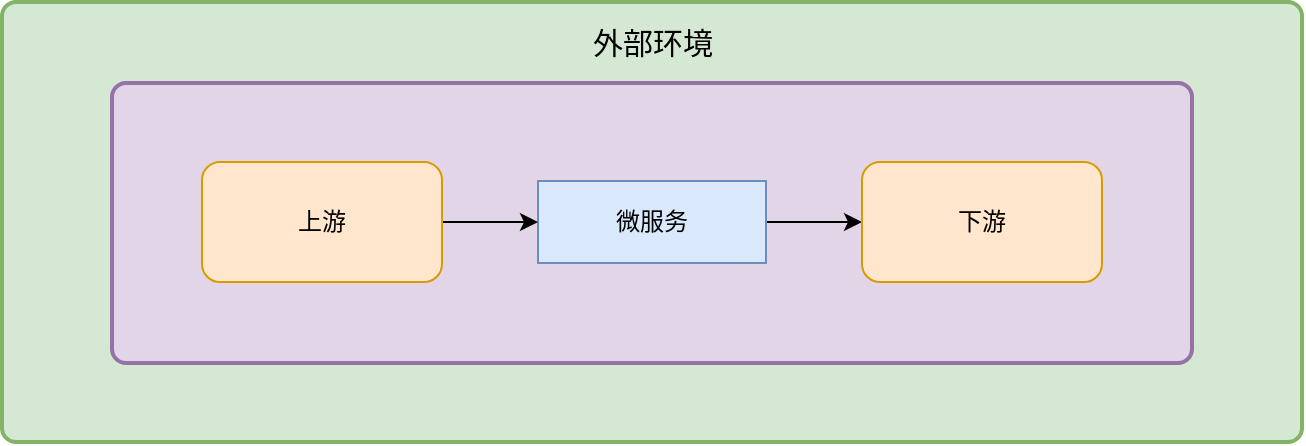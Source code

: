 <mxfile version="13.3.9" type="device"><diagram id="fvXSiHUvz3uEEeYSOOHS" name="Page-1"><mxGraphModel dx="922" dy="836" grid="0" gridSize="1" guides="1" tooltips="1" connect="1" arrows="1" fold="1" page="1" pageScale="1" pageWidth="1169" pageHeight="1654" math="0" shadow="0"><root><mxCell id="0"/><mxCell id="1" parent="0"/><mxCell id="ZFWwrmevYhLGy9YbHhD0-6" value="" style="rounded=1;whiteSpace=wrap;html=1;absoluteArcSize=1;arcSize=14;strokeWidth=2;fillColor=#d5e8d4;strokeColor=#82b366;" vertex="1" parent="1"><mxGeometry x="260" y="250" width="650" height="220" as="geometry"/></mxCell><mxCell id="ZFWwrmevYhLGy9YbHhD0-4" value="" style="rounded=1;whiteSpace=wrap;html=1;absoluteArcSize=1;arcSize=14;strokeWidth=2;fillColor=#e1d5e7;strokeColor=#9673a6;" vertex="1" parent="1"><mxGeometry x="315" y="290.5" width="540" height="140" as="geometry"/></mxCell><mxCell id="ZFWwrmevYhLGy9YbHhD0-18" style="edgeStyle=orthogonalEdgeStyle;rounded=0;orthogonalLoop=1;jettySize=auto;html=1;labelBackgroundColor=#ffffff;fontColor=#000000;" edge="1" parent="1" source="ZFWwrmevYhLGy9YbHhD0-1" target="ZFWwrmevYhLGy9YbHhD0-3"><mxGeometry relative="1" as="geometry"/></mxCell><mxCell id="ZFWwrmevYhLGy9YbHhD0-1" value="微服务" style="rounded=0;whiteSpace=wrap;html=1;fillColor=#dae8fc;strokeColor=#6c8ebf;" vertex="1" parent="1"><mxGeometry x="528" y="339.5" width="114" height="41" as="geometry"/></mxCell><mxCell id="ZFWwrmevYhLGy9YbHhD0-17" style="edgeStyle=orthogonalEdgeStyle;rounded=0;orthogonalLoop=1;jettySize=auto;html=1;labelBackgroundColor=#ffffff;fontColor=#000000;" edge="1" parent="1" source="ZFWwrmevYhLGy9YbHhD0-2" target="ZFWwrmevYhLGy9YbHhD0-1"><mxGeometry relative="1" as="geometry"/></mxCell><mxCell id="ZFWwrmevYhLGy9YbHhD0-2" value="上游" style="rounded=1;whiteSpace=wrap;html=1;fillColor=#ffe6cc;strokeColor=#d79b00;" vertex="1" parent="1"><mxGeometry x="360" y="330" width="120" height="60" as="geometry"/></mxCell><mxCell id="ZFWwrmevYhLGy9YbHhD0-3" value="下游" style="rounded=1;whiteSpace=wrap;html=1;fillColor=#ffe6cc;strokeColor=#d79b00;" vertex="1" parent="1"><mxGeometry x="690" y="330" width="120" height="60" as="geometry"/></mxCell><mxCell id="ZFWwrmevYhLGy9YbHhD0-7" value="&lt;font style=&quot;font-size: 15px&quot;&gt;外部环境&lt;/font&gt;" style="text;html=1;align=center;verticalAlign=middle;resizable=0;points=[];autosize=1;" vertex="1" parent="1"><mxGeometry x="545" y="260" width="80" height="20" as="geometry"/></mxCell></root></mxGraphModel></diagram></mxfile>